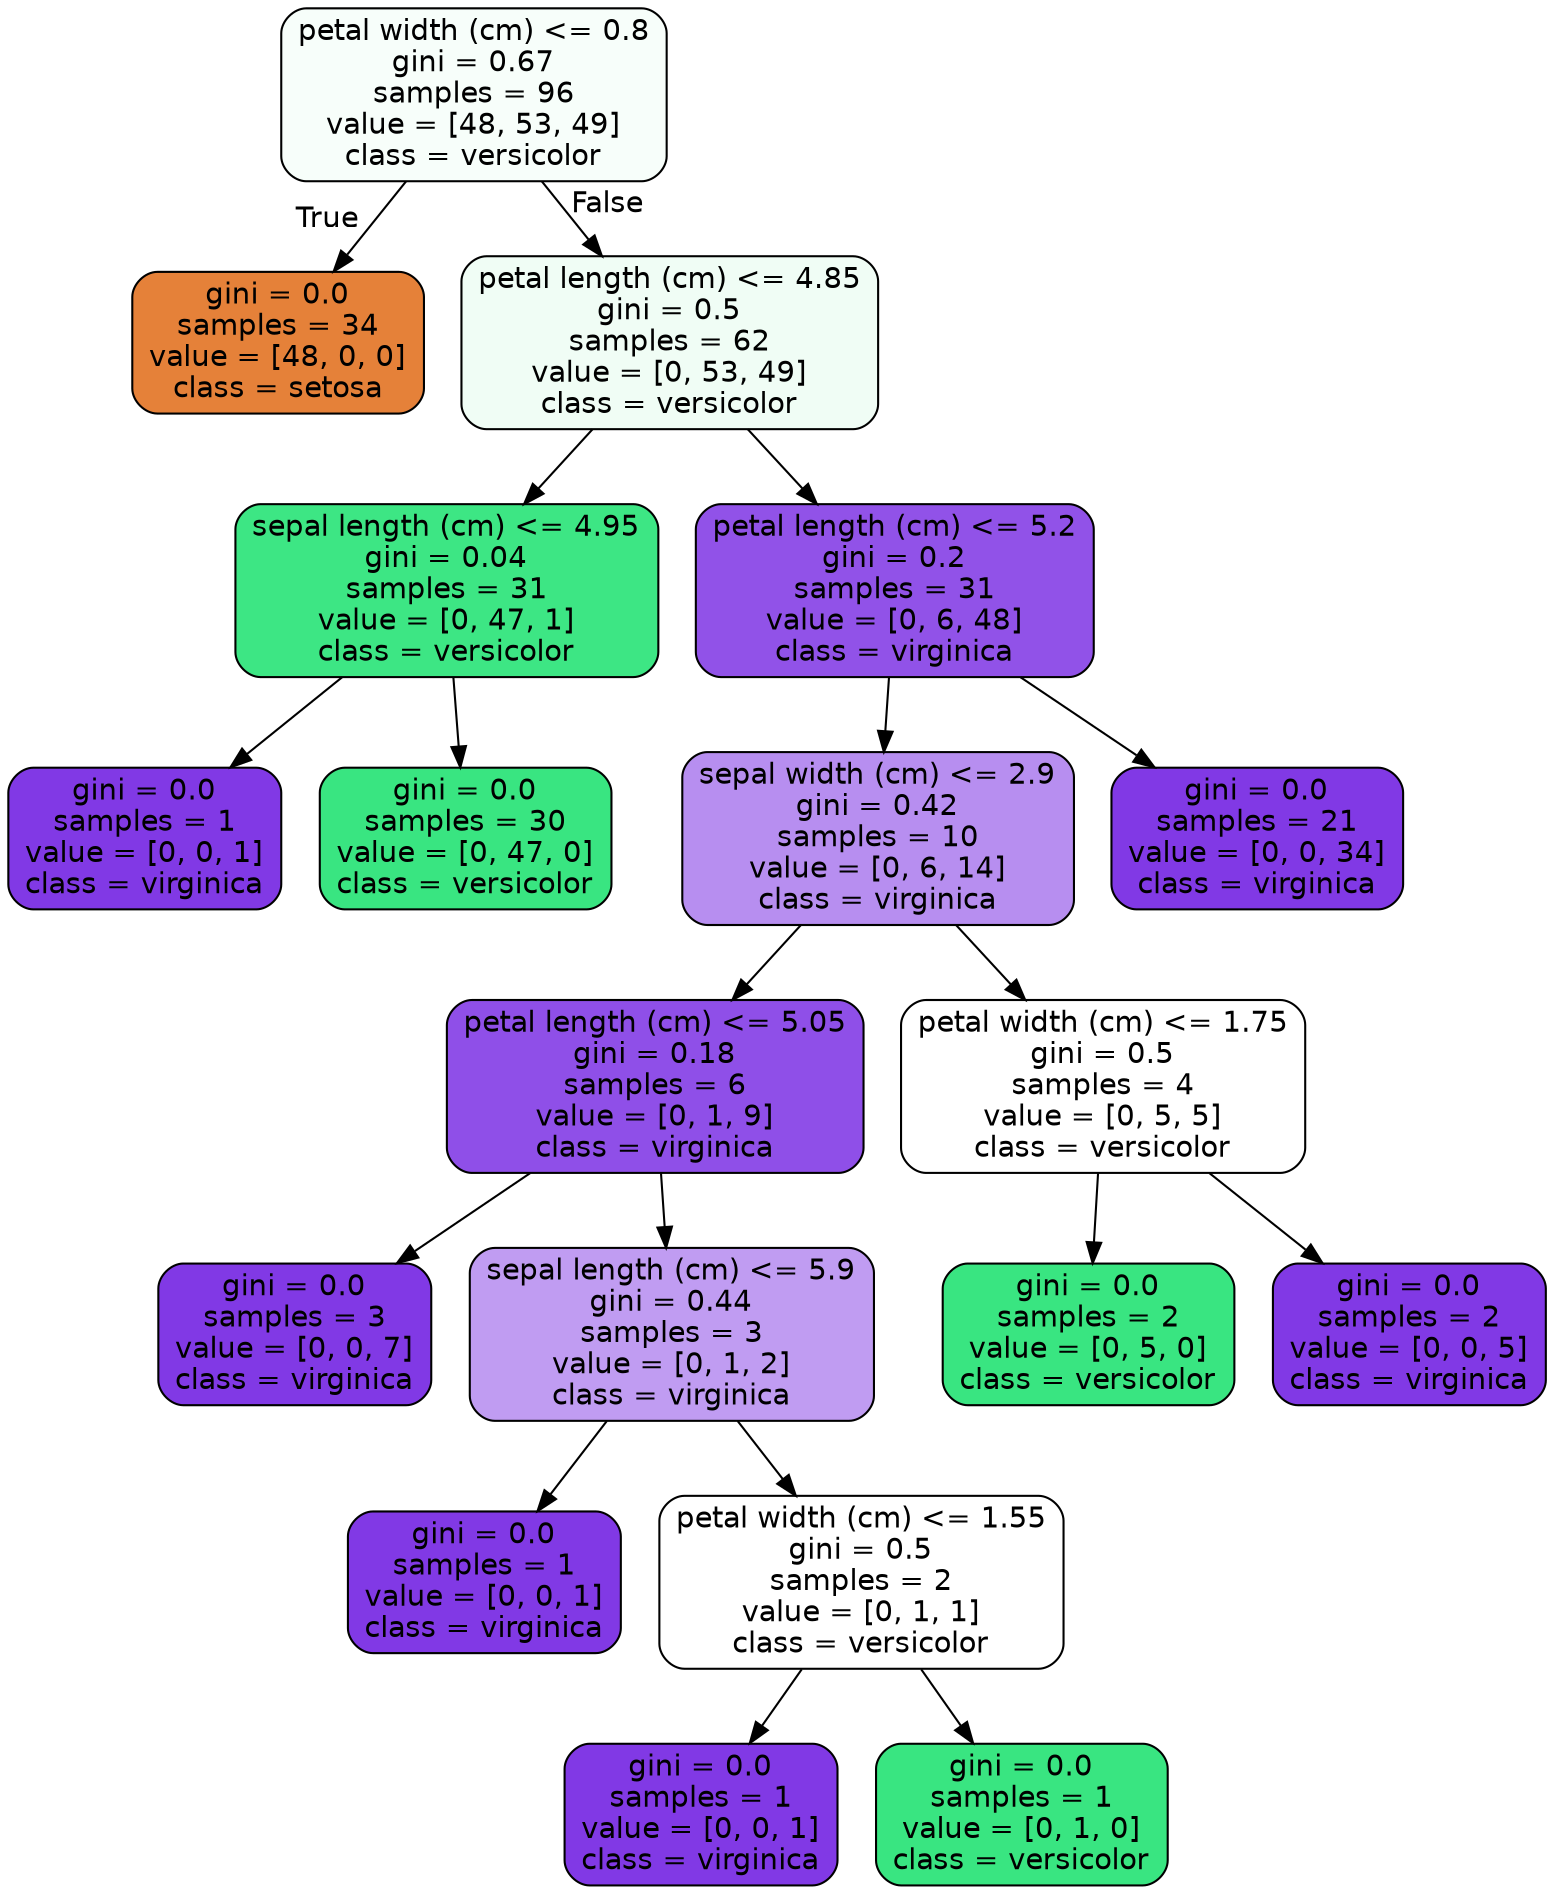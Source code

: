 digraph Tree {
node [shape=box, style="filled, rounded", color="black", fontname=helvetica] ;
edge [fontname=helvetica] ;
0 [label="petal width (cm) <= 0.8\ngini = 0.67\nsamples = 96\nvalue = [48, 53, 49]\nclass = versicolor", fillcolor="#f7fefa"] ;
1 [label="gini = 0.0\nsamples = 34\nvalue = [48, 0, 0]\nclass = setosa", fillcolor="#e58139"] ;
0 -> 1 [labeldistance=2.5, labelangle=45, headlabel="True"] ;
2 [label="petal length (cm) <= 4.85\ngini = 0.5\nsamples = 62\nvalue = [0, 53, 49]\nclass = versicolor", fillcolor="#f0fdf5"] ;
0 -> 2 [labeldistance=2.5, labelangle=-45, headlabel="False"] ;
3 [label="sepal length (cm) <= 4.95\ngini = 0.04\nsamples = 31\nvalue = [0, 47, 1]\nclass = versicolor", fillcolor="#3de684"] ;
2 -> 3 ;
4 [label="gini = 0.0\nsamples = 1\nvalue = [0, 0, 1]\nclass = virginica", fillcolor="#8139e5"] ;
3 -> 4 ;
5 [label="gini = 0.0\nsamples = 30\nvalue = [0, 47, 0]\nclass = versicolor", fillcolor="#39e581"] ;
3 -> 5 ;
6 [label="petal length (cm) <= 5.2\ngini = 0.2\nsamples = 31\nvalue = [0, 6, 48]\nclass = virginica", fillcolor="#9152e8"] ;
2 -> 6 ;
7 [label="sepal width (cm) <= 2.9\ngini = 0.42\nsamples = 10\nvalue = [0, 6, 14]\nclass = virginica", fillcolor="#b78ef0"] ;
6 -> 7 ;
8 [label="petal length (cm) <= 5.05\ngini = 0.18\nsamples = 6\nvalue = [0, 1, 9]\nclass = virginica", fillcolor="#8f4fe8"] ;
7 -> 8 ;
9 [label="gini = 0.0\nsamples = 3\nvalue = [0, 0, 7]\nclass = virginica", fillcolor="#8139e5"] ;
8 -> 9 ;
10 [label="sepal length (cm) <= 5.9\ngini = 0.44\nsamples = 3\nvalue = [0, 1, 2]\nclass = virginica", fillcolor="#c09cf2"] ;
8 -> 10 ;
11 [label="gini = 0.0\nsamples = 1\nvalue = [0, 0, 1]\nclass = virginica", fillcolor="#8139e5"] ;
10 -> 11 ;
12 [label="petal width (cm) <= 1.55\ngini = 0.5\nsamples = 2\nvalue = [0, 1, 1]\nclass = versicolor", fillcolor="#ffffff"] ;
10 -> 12 ;
13 [label="gini = 0.0\nsamples = 1\nvalue = [0, 0, 1]\nclass = virginica", fillcolor="#8139e5"] ;
12 -> 13 ;
14 [label="gini = 0.0\nsamples = 1\nvalue = [0, 1, 0]\nclass = versicolor", fillcolor="#39e581"] ;
12 -> 14 ;
15 [label="petal width (cm) <= 1.75\ngini = 0.5\nsamples = 4\nvalue = [0, 5, 5]\nclass = versicolor", fillcolor="#ffffff"] ;
7 -> 15 ;
16 [label="gini = 0.0\nsamples = 2\nvalue = [0, 5, 0]\nclass = versicolor", fillcolor="#39e581"] ;
15 -> 16 ;
17 [label="gini = 0.0\nsamples = 2\nvalue = [0, 0, 5]\nclass = virginica", fillcolor="#8139e5"] ;
15 -> 17 ;
18 [label="gini = 0.0\nsamples = 21\nvalue = [0, 0, 34]\nclass = virginica", fillcolor="#8139e5"] ;
6 -> 18 ;
}